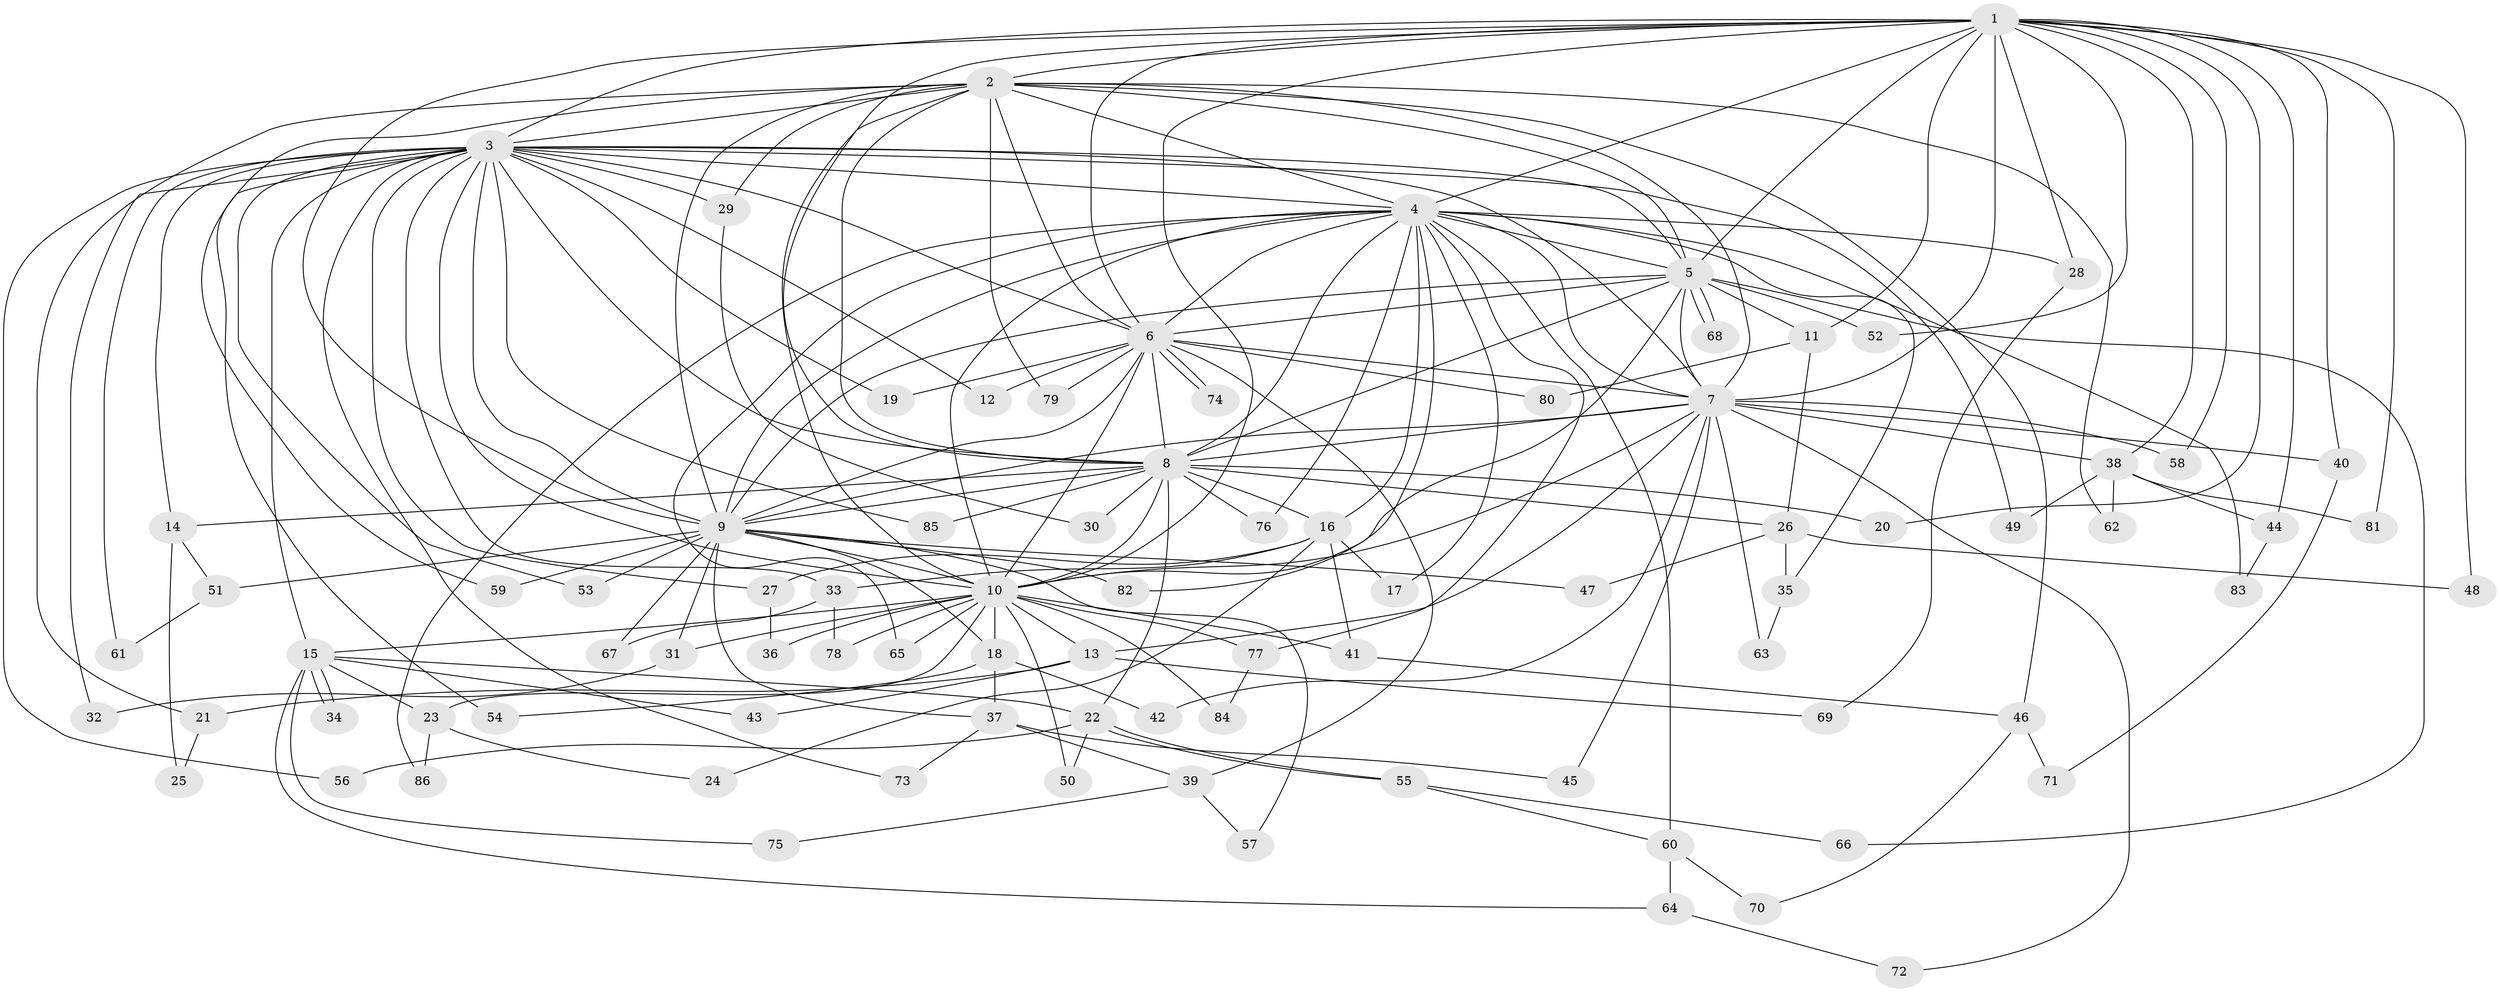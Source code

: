 // Generated by graph-tools (version 1.1) at 2025/01/03/09/25 03:01:21]
// undirected, 86 vertices, 197 edges
graph export_dot {
graph [start="1"]
  node [color=gray90,style=filled];
  1;
  2;
  3;
  4;
  5;
  6;
  7;
  8;
  9;
  10;
  11;
  12;
  13;
  14;
  15;
  16;
  17;
  18;
  19;
  20;
  21;
  22;
  23;
  24;
  25;
  26;
  27;
  28;
  29;
  30;
  31;
  32;
  33;
  34;
  35;
  36;
  37;
  38;
  39;
  40;
  41;
  42;
  43;
  44;
  45;
  46;
  47;
  48;
  49;
  50;
  51;
  52;
  53;
  54;
  55;
  56;
  57;
  58;
  59;
  60;
  61;
  62;
  63;
  64;
  65;
  66;
  67;
  68;
  69;
  70;
  71;
  72;
  73;
  74;
  75;
  76;
  77;
  78;
  79;
  80;
  81;
  82;
  83;
  84;
  85;
  86;
  1 -- 2;
  1 -- 3;
  1 -- 4;
  1 -- 5;
  1 -- 6;
  1 -- 7;
  1 -- 8;
  1 -- 9;
  1 -- 10;
  1 -- 11;
  1 -- 20;
  1 -- 28;
  1 -- 38;
  1 -- 40;
  1 -- 44;
  1 -- 48;
  1 -- 52;
  1 -- 58;
  1 -- 81;
  2 -- 3;
  2 -- 4;
  2 -- 5;
  2 -- 6;
  2 -- 7;
  2 -- 8;
  2 -- 9;
  2 -- 10;
  2 -- 21;
  2 -- 29;
  2 -- 46;
  2 -- 59;
  2 -- 62;
  2 -- 79;
  3 -- 4;
  3 -- 5;
  3 -- 6;
  3 -- 7;
  3 -- 8;
  3 -- 9;
  3 -- 10;
  3 -- 12;
  3 -- 14;
  3 -- 15;
  3 -- 19;
  3 -- 27;
  3 -- 29;
  3 -- 32;
  3 -- 33;
  3 -- 49;
  3 -- 53;
  3 -- 54;
  3 -- 56;
  3 -- 61;
  3 -- 73;
  3 -- 85;
  4 -- 5;
  4 -- 6;
  4 -- 7;
  4 -- 8;
  4 -- 9;
  4 -- 10;
  4 -- 16;
  4 -- 17;
  4 -- 28;
  4 -- 35;
  4 -- 60;
  4 -- 65;
  4 -- 76;
  4 -- 77;
  4 -- 82;
  4 -- 83;
  4 -- 86;
  5 -- 6;
  5 -- 7;
  5 -- 8;
  5 -- 9;
  5 -- 10;
  5 -- 11;
  5 -- 52;
  5 -- 66;
  5 -- 68;
  5 -- 68;
  6 -- 7;
  6 -- 8;
  6 -- 9;
  6 -- 10;
  6 -- 12;
  6 -- 19;
  6 -- 39;
  6 -- 74;
  6 -- 74;
  6 -- 79;
  6 -- 80;
  7 -- 8;
  7 -- 9;
  7 -- 10;
  7 -- 13;
  7 -- 38;
  7 -- 40;
  7 -- 42;
  7 -- 45;
  7 -- 58;
  7 -- 63;
  7 -- 72;
  8 -- 9;
  8 -- 10;
  8 -- 14;
  8 -- 16;
  8 -- 20;
  8 -- 22;
  8 -- 26;
  8 -- 30;
  8 -- 76;
  8 -- 85;
  9 -- 10;
  9 -- 18;
  9 -- 31;
  9 -- 37;
  9 -- 47;
  9 -- 51;
  9 -- 53;
  9 -- 57;
  9 -- 59;
  9 -- 67;
  9 -- 82;
  10 -- 13;
  10 -- 15;
  10 -- 18;
  10 -- 23;
  10 -- 31;
  10 -- 36;
  10 -- 41;
  10 -- 50;
  10 -- 65;
  10 -- 77;
  10 -- 78;
  10 -- 84;
  11 -- 26;
  11 -- 80;
  13 -- 21;
  13 -- 43;
  13 -- 69;
  14 -- 25;
  14 -- 51;
  15 -- 22;
  15 -- 23;
  15 -- 34;
  15 -- 34;
  15 -- 43;
  15 -- 64;
  15 -- 75;
  16 -- 17;
  16 -- 24;
  16 -- 27;
  16 -- 33;
  16 -- 41;
  18 -- 37;
  18 -- 42;
  18 -- 54;
  21 -- 25;
  22 -- 50;
  22 -- 55;
  22 -- 55;
  22 -- 56;
  23 -- 24;
  23 -- 86;
  26 -- 35;
  26 -- 47;
  26 -- 48;
  27 -- 36;
  28 -- 69;
  29 -- 30;
  31 -- 32;
  33 -- 67;
  33 -- 78;
  35 -- 63;
  37 -- 39;
  37 -- 45;
  37 -- 73;
  38 -- 44;
  38 -- 49;
  38 -- 62;
  38 -- 81;
  39 -- 57;
  39 -- 75;
  40 -- 71;
  41 -- 46;
  44 -- 83;
  46 -- 70;
  46 -- 71;
  51 -- 61;
  55 -- 60;
  55 -- 66;
  60 -- 64;
  60 -- 70;
  64 -- 72;
  77 -- 84;
}
